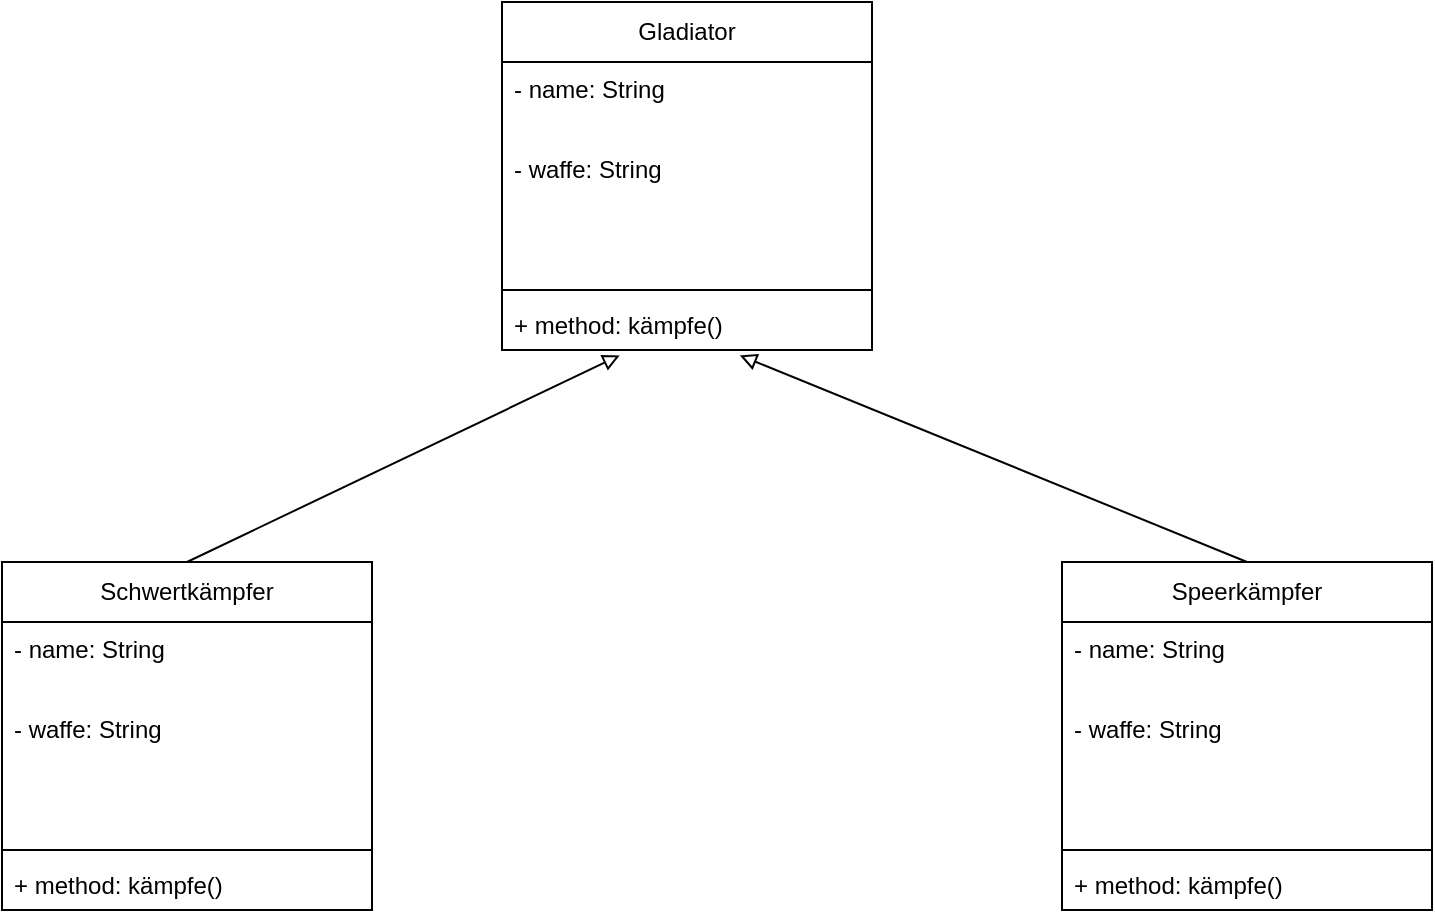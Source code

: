 <mxfile version="21.0.2" type="github">
  <diagram name="Page-1" id="JTbZ26cEgnJaYDLDh8_u">
    <mxGraphModel dx="1687" dy="948" grid="1" gridSize="10" guides="1" tooltips="1" connect="1" arrows="1" fold="1" page="1" pageScale="1" pageWidth="850" pageHeight="1100" math="0" shadow="0">
      <root>
        <mxCell id="0" />
        <mxCell id="1" parent="0" />
        <mxCell id="KQBAoADH2EhRXdVCtGJ--1" value="Gladiator" style="swimlane;fontStyle=0;childLayout=stackLayout;horizontal=1;startSize=30;fillColor=none;horizontalStack=0;resizeParent=1;resizeParentMax=0;resizeLast=0;collapsible=1;marginBottom=0;whiteSpace=wrap;html=1;" vertex="1" parent="1">
          <mxGeometry x="320" y="40" width="185" height="174" as="geometry">
            <mxRectangle x="320" y="40" width="110" height="30" as="alternateBounds" />
          </mxGeometry>
        </mxCell>
        <object label="- name: String" fight="" id="KQBAoADH2EhRXdVCtGJ--2">
          <mxCell style="text;strokeColor=none;fillColor=none;align=left;verticalAlign=top;spacingLeft=4;spacingRight=4;overflow=hidden;rotatable=0;points=[[0,0.5],[1,0.5]];portConstraint=eastwest;whiteSpace=wrap;html=1;" vertex="1" parent="KQBAoADH2EhRXdVCtGJ--1">
            <mxGeometry y="30" width="185" height="40" as="geometry" />
          </mxCell>
        </object>
        <mxCell id="KQBAoADH2EhRXdVCtGJ--8" value="- waffe: String" style="text;strokeColor=none;fillColor=none;align=left;verticalAlign=top;spacingLeft=4;spacingRight=4;overflow=hidden;rotatable=0;points=[[0,0.5],[1,0.5]];portConstraint=eastwest;whiteSpace=wrap;html=1;" vertex="1" parent="KQBAoADH2EhRXdVCtGJ--1">
          <mxGeometry y="70" width="185" height="70" as="geometry" />
        </mxCell>
        <mxCell id="KQBAoADH2EhRXdVCtGJ--7" value="" style="line;strokeWidth=1;fillColor=none;align=left;verticalAlign=middle;spacingTop=-1;spacingLeft=3;spacingRight=3;rotatable=0;labelPosition=right;points=[];portConstraint=eastwest;strokeColor=inherit;" vertex="1" parent="KQBAoADH2EhRXdVCtGJ--1">
          <mxGeometry y="140" width="185" height="8" as="geometry" />
        </mxCell>
        <mxCell id="KQBAoADH2EhRXdVCtGJ--6" value="+ method: kämpfe()" style="text;strokeColor=none;fillColor=none;align=left;verticalAlign=top;spacingLeft=4;spacingRight=4;overflow=hidden;rotatable=0;points=[[0,0.5],[1,0.5]];portConstraint=eastwest;whiteSpace=wrap;html=1;" vertex="1" parent="KQBAoADH2EhRXdVCtGJ--1">
          <mxGeometry y="148" width="185" height="26" as="geometry" />
        </mxCell>
        <mxCell id="KQBAoADH2EhRXdVCtGJ--9" value="Schwertkämpfer" style="swimlane;fontStyle=0;childLayout=stackLayout;horizontal=1;startSize=30;fillColor=none;horizontalStack=0;resizeParent=1;resizeParentMax=0;resizeLast=0;collapsible=1;marginBottom=0;whiteSpace=wrap;html=1;" vertex="1" parent="1">
          <mxGeometry x="70" y="320" width="185" height="174" as="geometry">
            <mxRectangle x="320" y="40" width="110" height="30" as="alternateBounds" />
          </mxGeometry>
        </mxCell>
        <object label="- name: String" fight="" id="KQBAoADH2EhRXdVCtGJ--10">
          <mxCell style="text;strokeColor=none;fillColor=none;align=left;verticalAlign=top;spacingLeft=4;spacingRight=4;overflow=hidden;rotatable=0;points=[[0,0.5],[1,0.5]];portConstraint=eastwest;whiteSpace=wrap;html=1;" vertex="1" parent="KQBAoADH2EhRXdVCtGJ--9">
            <mxGeometry y="30" width="185" height="40" as="geometry" />
          </mxCell>
        </object>
        <mxCell id="KQBAoADH2EhRXdVCtGJ--11" value="- waffe: String" style="text;strokeColor=none;fillColor=none;align=left;verticalAlign=top;spacingLeft=4;spacingRight=4;overflow=hidden;rotatable=0;points=[[0,0.5],[1,0.5]];portConstraint=eastwest;whiteSpace=wrap;html=1;" vertex="1" parent="KQBAoADH2EhRXdVCtGJ--9">
          <mxGeometry y="70" width="185" height="70" as="geometry" />
        </mxCell>
        <mxCell id="KQBAoADH2EhRXdVCtGJ--12" value="" style="line;strokeWidth=1;fillColor=none;align=left;verticalAlign=middle;spacingTop=-1;spacingLeft=3;spacingRight=3;rotatable=0;labelPosition=right;points=[];portConstraint=eastwest;strokeColor=inherit;" vertex="1" parent="KQBAoADH2EhRXdVCtGJ--9">
          <mxGeometry y="140" width="185" height="8" as="geometry" />
        </mxCell>
        <mxCell id="KQBAoADH2EhRXdVCtGJ--13" value="+ method: kämpfe()" style="text;strokeColor=none;fillColor=none;align=left;verticalAlign=top;spacingLeft=4;spacingRight=4;overflow=hidden;rotatable=0;points=[[0,0.5],[1,0.5]];portConstraint=eastwest;whiteSpace=wrap;html=1;" vertex="1" parent="KQBAoADH2EhRXdVCtGJ--9">
          <mxGeometry y="148" width="185" height="26" as="geometry" />
        </mxCell>
        <mxCell id="KQBAoADH2EhRXdVCtGJ--14" value="" style="endArrow=block;html=1;rounded=0;exitX=0.5;exitY=0;exitDx=0;exitDy=0;entryX=0.318;entryY=1.104;entryDx=0;entryDy=0;entryPerimeter=0;endFill=0;" edge="1" parent="1" source="KQBAoADH2EhRXdVCtGJ--9" target="KQBAoADH2EhRXdVCtGJ--6">
          <mxGeometry width="50" height="50" relative="1" as="geometry">
            <mxPoint x="430" y="450" as="sourcePoint" />
            <mxPoint x="380" y="230" as="targetPoint" />
            <Array as="points" />
          </mxGeometry>
        </mxCell>
        <mxCell id="KQBAoADH2EhRXdVCtGJ--15" value="Speerkämpfer" style="swimlane;fontStyle=0;childLayout=stackLayout;horizontal=1;startSize=30;fillColor=none;horizontalStack=0;resizeParent=1;resizeParentMax=0;resizeLast=0;collapsible=1;marginBottom=0;whiteSpace=wrap;html=1;" vertex="1" parent="1">
          <mxGeometry x="600" y="320" width="185" height="174" as="geometry">
            <mxRectangle x="320" y="40" width="110" height="30" as="alternateBounds" />
          </mxGeometry>
        </mxCell>
        <object label="- name: String" fight="" id="KQBAoADH2EhRXdVCtGJ--16">
          <mxCell style="text;strokeColor=none;fillColor=none;align=left;verticalAlign=top;spacingLeft=4;spacingRight=4;overflow=hidden;rotatable=0;points=[[0,0.5],[1,0.5]];portConstraint=eastwest;whiteSpace=wrap;html=1;" vertex="1" parent="KQBAoADH2EhRXdVCtGJ--15">
            <mxGeometry y="30" width="185" height="40" as="geometry" />
          </mxCell>
        </object>
        <mxCell id="KQBAoADH2EhRXdVCtGJ--17" value="- waffe: String" style="text;strokeColor=none;fillColor=none;align=left;verticalAlign=top;spacingLeft=4;spacingRight=4;overflow=hidden;rotatable=0;points=[[0,0.5],[1,0.5]];portConstraint=eastwest;whiteSpace=wrap;html=1;" vertex="1" parent="KQBAoADH2EhRXdVCtGJ--15">
          <mxGeometry y="70" width="185" height="70" as="geometry" />
        </mxCell>
        <mxCell id="KQBAoADH2EhRXdVCtGJ--18" value="" style="line;strokeWidth=1;fillColor=none;align=left;verticalAlign=middle;spacingTop=-1;spacingLeft=3;spacingRight=3;rotatable=0;labelPosition=right;points=[];portConstraint=eastwest;strokeColor=inherit;" vertex="1" parent="KQBAoADH2EhRXdVCtGJ--15">
          <mxGeometry y="140" width="185" height="8" as="geometry" />
        </mxCell>
        <mxCell id="KQBAoADH2EhRXdVCtGJ--19" value="+ method: kämpfe()" style="text;strokeColor=none;fillColor=none;align=left;verticalAlign=top;spacingLeft=4;spacingRight=4;overflow=hidden;rotatable=0;points=[[0,0.5],[1,0.5]];portConstraint=eastwest;whiteSpace=wrap;html=1;" vertex="1" parent="KQBAoADH2EhRXdVCtGJ--15">
          <mxGeometry y="148" width="185" height="26" as="geometry" />
        </mxCell>
        <mxCell id="KQBAoADH2EhRXdVCtGJ--20" value="" style="endArrow=block;html=1;rounded=0;exitX=0.5;exitY=0;exitDx=0;exitDy=0;entryX=0.643;entryY=1.104;entryDx=0;entryDy=0;entryPerimeter=0;startArrow=none;startFill=0;endFill=0;" edge="1" parent="1" source="KQBAoADH2EhRXdVCtGJ--15" target="KQBAoADH2EhRXdVCtGJ--6">
          <mxGeometry width="50" height="50" relative="1" as="geometry">
            <mxPoint x="173" y="330" as="sourcePoint" />
            <mxPoint x="390" y="240" as="targetPoint" />
            <Array as="points" />
          </mxGeometry>
        </mxCell>
      </root>
    </mxGraphModel>
  </diagram>
</mxfile>
